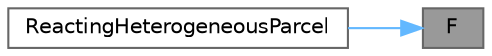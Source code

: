 digraph "F"
{
 // LATEX_PDF_SIZE
  bgcolor="transparent";
  edge [fontname=Helvetica,fontsize=10,labelfontname=Helvetica,labelfontsize=10];
  node [fontname=Helvetica,fontsize=10,shape=box,height=0.2,width=0.4];
  rankdir="RL";
  Node1 [id="Node000001",label="F",height=0.2,width=0.4,color="gray40", fillcolor="grey60", style="filled", fontcolor="black",tooltip=" "];
  Node1 -> Node2 [id="edge1_Node000001_Node000002",dir="back",color="steelblue1",style="solid",tooltip=" "];
  Node2 [id="Node000002",label="ReactingHeterogeneousParcel",height=0.2,width=0.4,color="grey40", fillcolor="white", style="filled",URL="$classFoam_1_1ReactingHeterogeneousParcel.html#a3d6076035f1561446b9e65fd3a7423e4",tooltip=" "];
}
